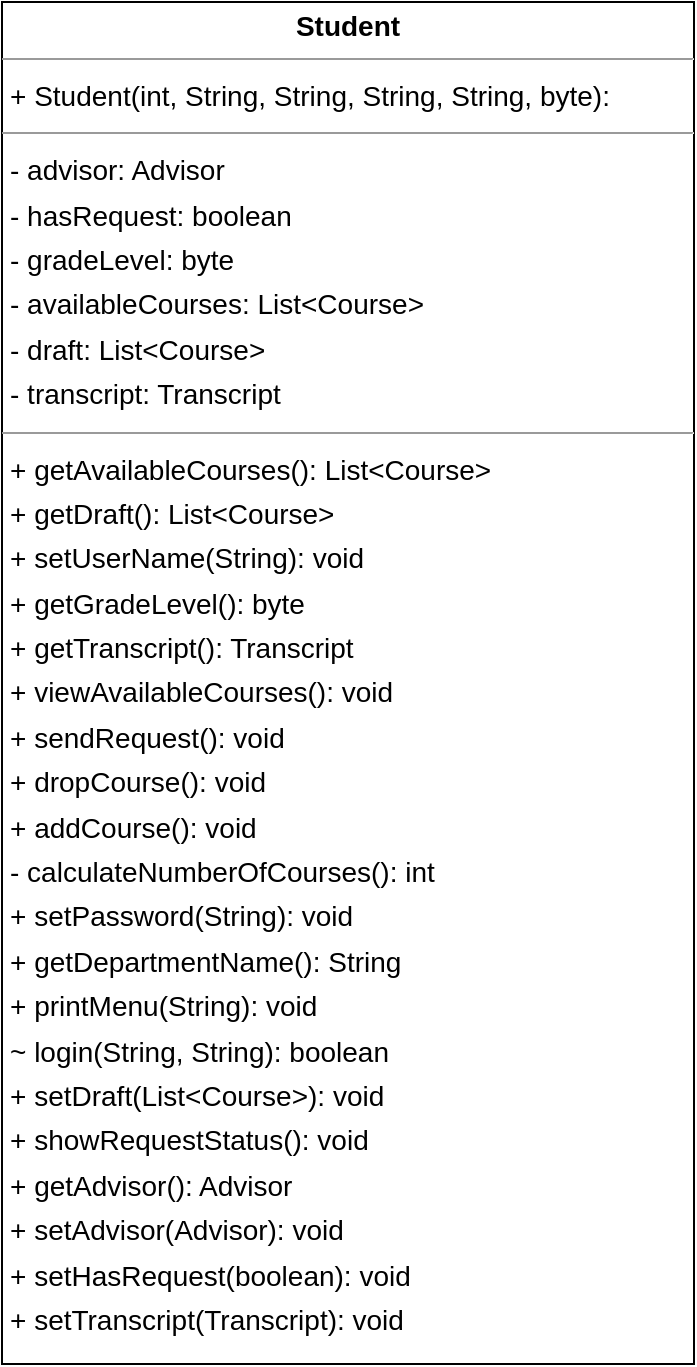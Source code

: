 <mxfile version="22.1.2" type="device">
  <diagram name="Sayfa -1" id="_7v-s9XLaaZOLtc5kUlf">
    <mxGraphModel dx="473" dy="564" grid="0" gridSize="10" guides="1" tooltips="1" connect="1" arrows="1" fold="1" page="0" pageScale="1" pageWidth="827" pageHeight="1169" math="0" shadow="0">
      <root>
        <mxCell id="0" />
        <mxCell id="1" parent="0" />
        <mxCell id="EqAN_TpJeHsESBw7FCdU-1" value="&lt;p style=&quot;margin:0px;margin-top:4px;text-align:center;&quot;&gt;&lt;b&gt;Student&lt;/b&gt;&lt;/p&gt;&lt;hr size=&quot;1&quot;/&gt;&lt;p style=&quot;margin:0 0 0 4px;line-height:1.6;&quot;&gt;+ Student(int, String, String, String, String, byte): &lt;/p&gt;&lt;hr size=&quot;1&quot;/&gt;&lt;p style=&quot;margin:0 0 0 4px;line-height:1.6;&quot;&gt;- advisor: Advisor&lt;br/&gt;- hasRequest: boolean&lt;br/&gt;- gradeLevel: byte&lt;br/&gt;- availableCourses: List&amp;lt;Course&amp;gt;&lt;br/&gt;- draft: List&amp;lt;Course&amp;gt;&lt;br/&gt;- transcript: Transcript&lt;/p&gt;&lt;hr size=&quot;1&quot;/&gt;&lt;p style=&quot;margin:0 0 0 4px;line-height:1.6;&quot;&gt;+ getAvailableCourses(): List&amp;lt;Course&amp;gt;&lt;br/&gt;+ getDraft(): List&amp;lt;Course&amp;gt;&lt;br/&gt;+ setUserName(String): void&lt;br/&gt;+ getGradeLevel(): byte&lt;br/&gt;+ getTranscript(): Transcript&lt;br/&gt;+ viewAvailableCourses(): void&lt;br/&gt;+ sendRequest(): void&lt;br/&gt;+ dropCourse(): void&lt;br/&gt;+ addCourse(): void&lt;br/&gt;- calculateNumberOfCourses(): int&lt;br/&gt;+ setPassword(String): void&lt;br/&gt;+ getDepartmentName(): String&lt;br/&gt;+ printMenu(String): void&lt;br/&gt;~ login(String, String): boolean&lt;br/&gt;+ setDraft(List&amp;lt;Course&amp;gt;): void&lt;br/&gt;+ showRequestStatus(): void&lt;br/&gt;+ getAdvisor(): Advisor&lt;br/&gt;+ setAdvisor(Advisor): void&lt;br/&gt;+ setHasRequest(boolean): void&lt;br/&gt;+ setTranscript(Transcript): void&lt;/p&gt;" style="verticalAlign=top;align=left;overflow=fill;fontSize=14;fontFamily=Helvetica;html=1;rounded=0;shadow=0;comic=0;labelBackgroundColor=none;strokeWidth=1;" vertex="1" parent="1">
          <mxGeometry x="43" y="4" width="346" height="681" as="geometry" />
        </mxCell>
      </root>
    </mxGraphModel>
  </diagram>
</mxfile>
